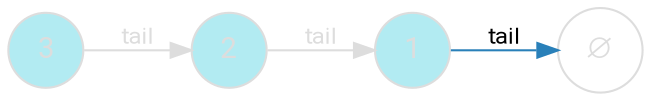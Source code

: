 digraph {
    bgcolor=transparent
    splines=false
    rankdir=LR

    // Default theme: disabled
    node[shape="circle" style="filled" color="#dddddd" fillcolor="#b2ebf2" fontcolor="#dddddd" fontname="Segoe UI,Roboto,Helvetica,Arial,sans-serif"]
    edge [color="#dddddd" fontcolor="#dddddd" fontname="Segoe UI,Roboto,Helvetica,Arial,sans-serif" fontsize=11]

    p1[label=3]
    p2[label=2]
    p3[label=1]
    nil[shape=circle label="∅" fillcolor="#ffffff"]

    p1 -> p2[label=tail]
    p2 -> p3[label=tail]
    p3 -> nil[color="#2980B9" fontcolor="#000000" label=tail]
}
